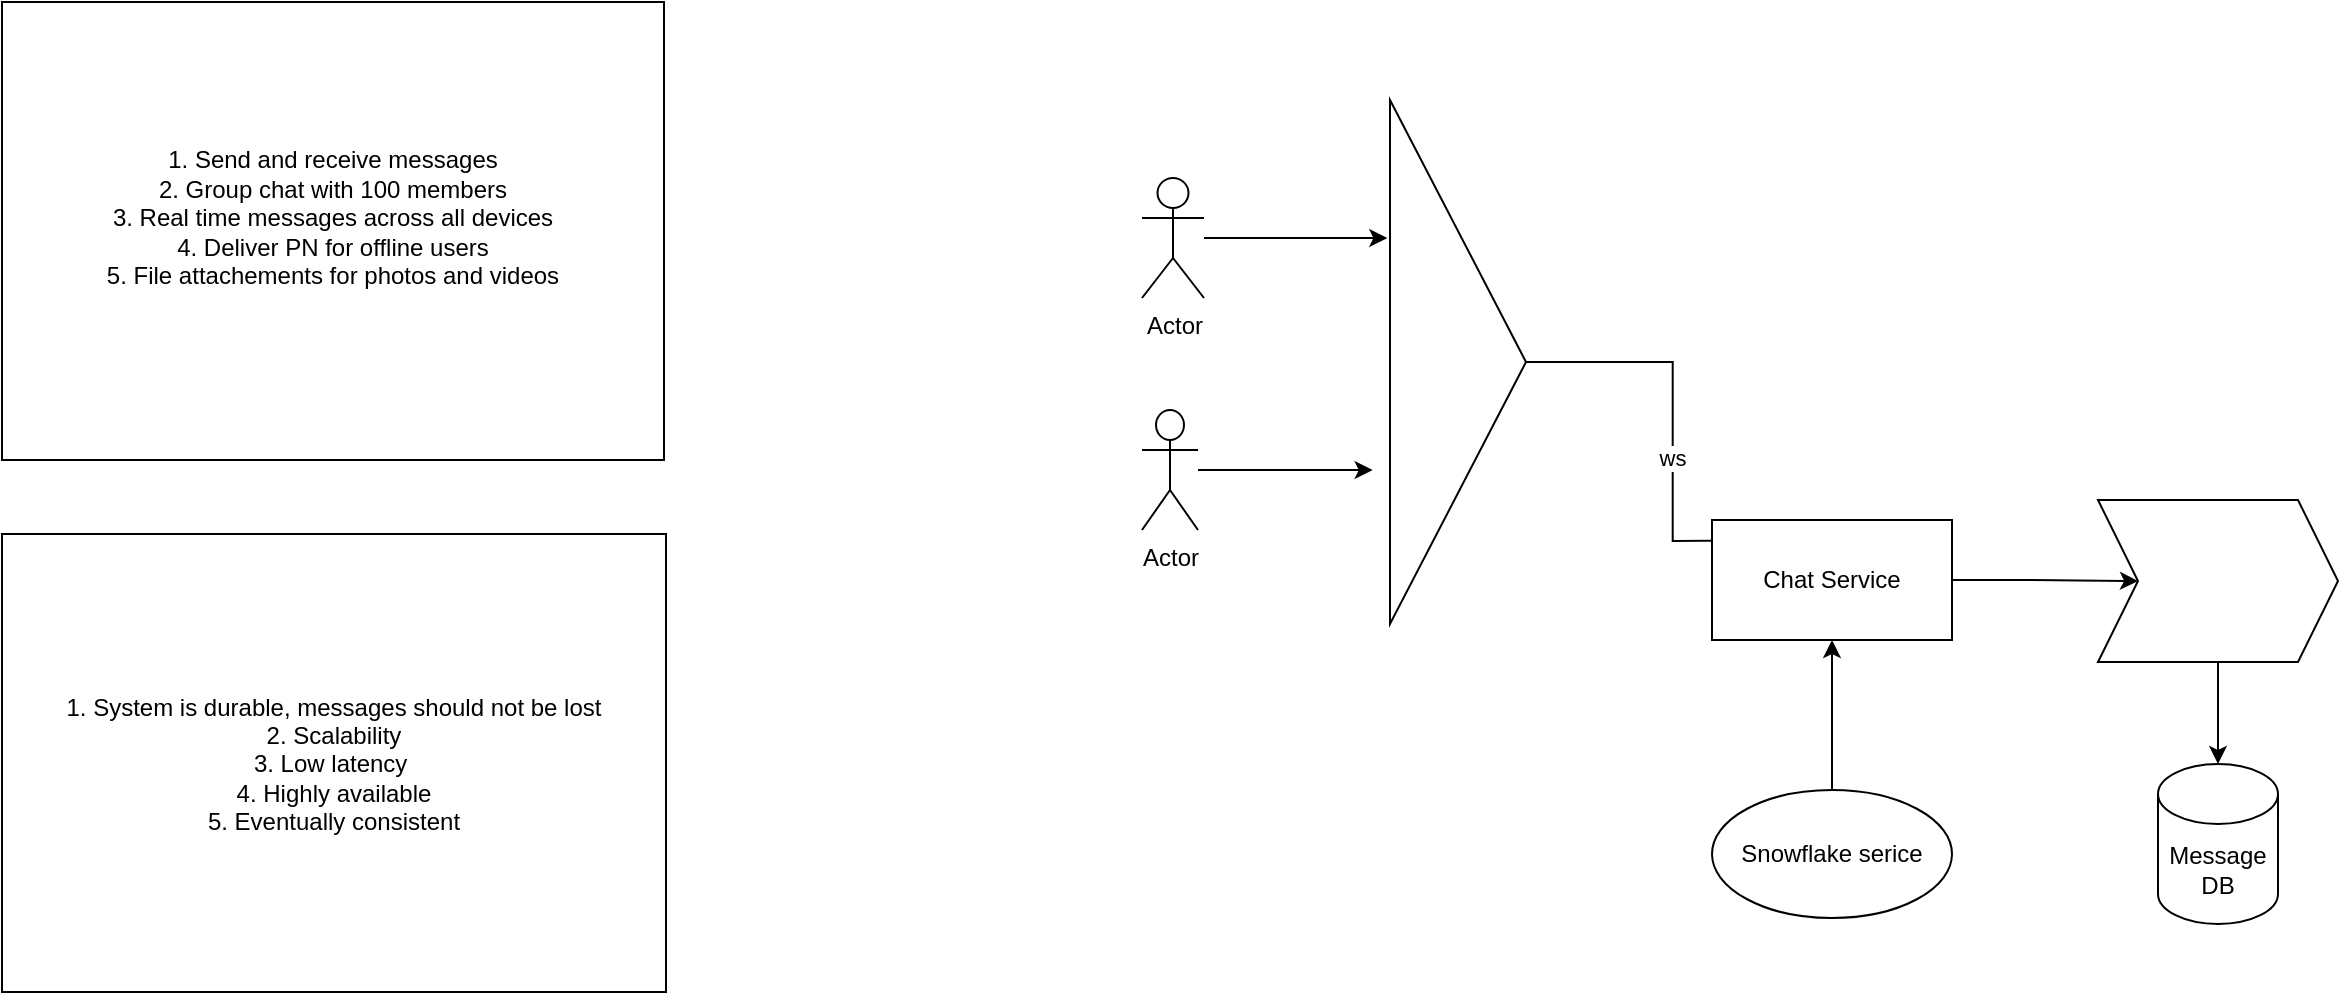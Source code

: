 <mxfile version="27.0.5">
  <diagram name="Page-1" id="JVinsNBls-8iaxnc09US">
    <mxGraphModel dx="2866" dy="1103" grid="0" gridSize="10" guides="1" tooltips="1" connect="1" arrows="1" fold="1" page="0" pageScale="1" pageWidth="850" pageHeight="1100" math="0" shadow="0">
      <root>
        <mxCell id="0" />
        <mxCell id="1" parent="0" />
        <mxCell id="l0w_Xhapzt715vKsV3CM-1" value="1. Send and receive messages&lt;div&gt;2. Group chat with 100 members&lt;/div&gt;&lt;div&gt;3. Real time messages across all devices&lt;/div&gt;&lt;div&gt;4. Deliver PN for offline users&lt;/div&gt;&lt;div&gt;5. File attachements for photos and videos&lt;/div&gt;&lt;div&gt;&lt;br&gt;&lt;/div&gt;" style="rounded=0;whiteSpace=wrap;html=1;" vertex="1" parent="1">
          <mxGeometry x="-490" y="75" width="331" height="229" as="geometry" />
        </mxCell>
        <mxCell id="l0w_Xhapzt715vKsV3CM-2" value="1. System is durable, messages should not be lost&lt;div&gt;2. Scalability&lt;/div&gt;&lt;div&gt;3. Low latency&amp;nbsp;&lt;/div&gt;&lt;div&gt;4. Highly available&lt;/div&gt;&lt;div&gt;5. Eventually consistent&lt;/div&gt;" style="rounded=0;whiteSpace=wrap;html=1;" vertex="1" parent="1">
          <mxGeometry x="-490" y="341" width="332" height="229" as="geometry" />
        </mxCell>
        <mxCell id="l0w_Xhapzt715vKsV3CM-5" style="edgeStyle=orthogonalEdgeStyle;rounded=0;orthogonalLoop=1;jettySize=auto;html=1;" edge="1" parent="1" source="l0w_Xhapzt715vKsV3CM-3">
          <mxGeometry relative="1" as="geometry">
            <mxPoint x="202.667" y="193" as="targetPoint" />
          </mxGeometry>
        </mxCell>
        <mxCell id="l0w_Xhapzt715vKsV3CM-3" value="Actor" style="shape=umlActor;verticalLabelPosition=bottom;verticalAlign=top;html=1;outlineConnect=0;" vertex="1" parent="1">
          <mxGeometry x="80" y="163" width="31" height="60" as="geometry" />
        </mxCell>
        <mxCell id="l0w_Xhapzt715vKsV3CM-6" style="edgeStyle=orthogonalEdgeStyle;rounded=0;orthogonalLoop=1;jettySize=auto;html=1;" edge="1" parent="1" source="l0w_Xhapzt715vKsV3CM-4">
          <mxGeometry relative="1" as="geometry">
            <mxPoint x="195.333" y="309" as="targetPoint" />
          </mxGeometry>
        </mxCell>
        <mxCell id="l0w_Xhapzt715vKsV3CM-4" value="Actor" style="shape=umlActor;verticalLabelPosition=bottom;verticalAlign=top;html=1;outlineConnect=0;" vertex="1" parent="1">
          <mxGeometry x="80" y="279" width="28" height="60" as="geometry" />
        </mxCell>
        <mxCell id="l0w_Xhapzt715vKsV3CM-8" style="edgeStyle=orthogonalEdgeStyle;rounded=0;orthogonalLoop=1;jettySize=auto;html=1;" edge="1" parent="1" source="l0w_Xhapzt715vKsV3CM-7">
          <mxGeometry relative="1" as="geometry">
            <mxPoint x="418.667" y="344" as="targetPoint" />
          </mxGeometry>
        </mxCell>
        <mxCell id="l0w_Xhapzt715vKsV3CM-9" value="ws" style="edgeLabel;html=1;align=center;verticalAlign=middle;resizable=0;points=[];" vertex="1" connectable="0" parent="l0w_Xhapzt715vKsV3CM-8">
          <mxGeometry x="0.031" y="-1" relative="1" as="geometry">
            <mxPoint as="offset" />
          </mxGeometry>
        </mxCell>
        <mxCell id="l0w_Xhapzt715vKsV3CM-7" value="" style="triangle;whiteSpace=wrap;html=1;" vertex="1" parent="1">
          <mxGeometry x="204" y="124" width="68" height="262" as="geometry" />
        </mxCell>
        <mxCell id="l0w_Xhapzt715vKsV3CM-14" style="edgeStyle=orthogonalEdgeStyle;rounded=0;orthogonalLoop=1;jettySize=auto;html=1;entryX=0;entryY=0.5;entryDx=0;entryDy=0;" edge="1" parent="1" source="l0w_Xhapzt715vKsV3CM-10" target="l0w_Xhapzt715vKsV3CM-13">
          <mxGeometry relative="1" as="geometry" />
        </mxCell>
        <mxCell id="l0w_Xhapzt715vKsV3CM-10" value="Chat Service" style="rounded=0;whiteSpace=wrap;html=1;" vertex="1" parent="1">
          <mxGeometry x="365" y="334" width="120" height="60" as="geometry" />
        </mxCell>
        <mxCell id="l0w_Xhapzt715vKsV3CM-12" style="edgeStyle=orthogonalEdgeStyle;rounded=0;orthogonalLoop=1;jettySize=auto;html=1;entryX=0.5;entryY=1;entryDx=0;entryDy=0;" edge="1" parent="1" source="l0w_Xhapzt715vKsV3CM-11" target="l0w_Xhapzt715vKsV3CM-10">
          <mxGeometry relative="1" as="geometry" />
        </mxCell>
        <mxCell id="l0w_Xhapzt715vKsV3CM-11" value="Snowflake serice" style="ellipse;whiteSpace=wrap;html=1;" vertex="1" parent="1">
          <mxGeometry x="365" y="469" width="120" height="64" as="geometry" />
        </mxCell>
        <mxCell id="l0w_Xhapzt715vKsV3CM-16" style="edgeStyle=orthogonalEdgeStyle;rounded=0;orthogonalLoop=1;jettySize=auto;html=1;" edge="1" parent="1" source="l0w_Xhapzt715vKsV3CM-13" target="l0w_Xhapzt715vKsV3CM-15">
          <mxGeometry relative="1" as="geometry" />
        </mxCell>
        <mxCell id="l0w_Xhapzt715vKsV3CM-13" value="" style="shape=step;perimeter=stepPerimeter;whiteSpace=wrap;html=1;fixedSize=1;" vertex="1" parent="1">
          <mxGeometry x="558" y="324" width="120" height="81" as="geometry" />
        </mxCell>
        <mxCell id="l0w_Xhapzt715vKsV3CM-15" value="Message DB" style="shape=cylinder3;whiteSpace=wrap;html=1;boundedLbl=1;backgroundOutline=1;size=15;" vertex="1" parent="1">
          <mxGeometry x="588" y="456" width="60" height="80" as="geometry" />
        </mxCell>
      </root>
    </mxGraphModel>
  </diagram>
</mxfile>
